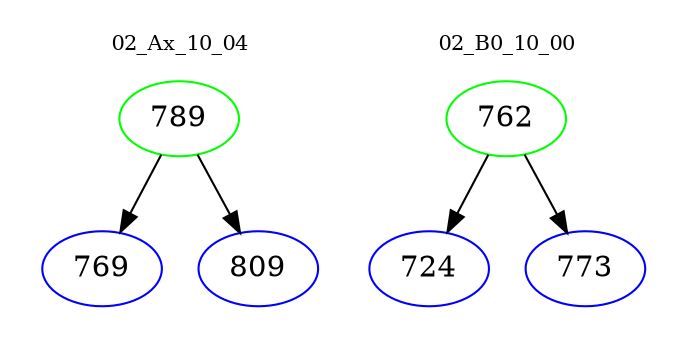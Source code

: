 digraph{
subgraph cluster_0 {
color = white
label = "02_Ax_10_04";
fontsize=10;
T0_789 [label="789", color="green"]
T0_789 -> T0_769 [color="black"]
T0_769 [label="769", color="blue"]
T0_789 -> T0_809 [color="black"]
T0_809 [label="809", color="blue"]
}
subgraph cluster_1 {
color = white
label = "02_B0_10_00";
fontsize=10;
T1_762 [label="762", color="green"]
T1_762 -> T1_724 [color="black"]
T1_724 [label="724", color="blue"]
T1_762 -> T1_773 [color="black"]
T1_773 [label="773", color="blue"]
}
}
